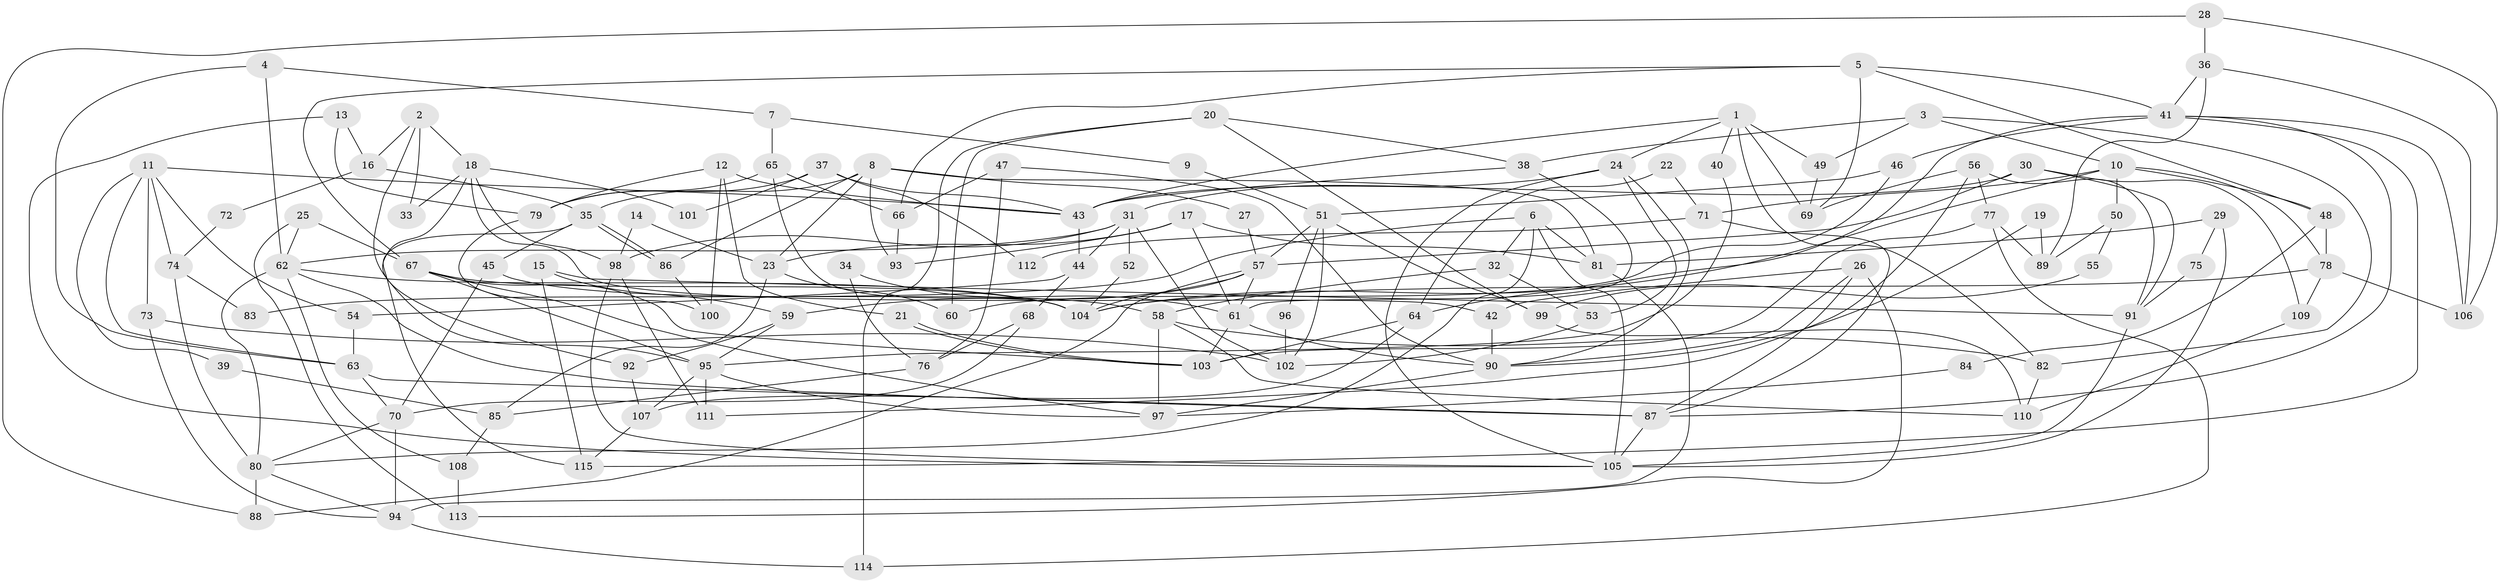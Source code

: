 // Generated by graph-tools (version 1.1) at 2025/26/03/09/25 03:26:22]
// undirected, 115 vertices, 230 edges
graph export_dot {
graph [start="1"]
  node [color=gray90,style=filled];
  1;
  2;
  3;
  4;
  5;
  6;
  7;
  8;
  9;
  10;
  11;
  12;
  13;
  14;
  15;
  16;
  17;
  18;
  19;
  20;
  21;
  22;
  23;
  24;
  25;
  26;
  27;
  28;
  29;
  30;
  31;
  32;
  33;
  34;
  35;
  36;
  37;
  38;
  39;
  40;
  41;
  42;
  43;
  44;
  45;
  46;
  47;
  48;
  49;
  50;
  51;
  52;
  53;
  54;
  55;
  56;
  57;
  58;
  59;
  60;
  61;
  62;
  63;
  64;
  65;
  66;
  67;
  68;
  69;
  70;
  71;
  72;
  73;
  74;
  75;
  76;
  77;
  78;
  79;
  80;
  81;
  82;
  83;
  84;
  85;
  86;
  87;
  88;
  89;
  90;
  91;
  92;
  93;
  94;
  95;
  96;
  97;
  98;
  99;
  100;
  101;
  102;
  103;
  104;
  105;
  106;
  107;
  108;
  109;
  110;
  111;
  112;
  113;
  114;
  115;
  1 -- 43;
  1 -- 82;
  1 -- 24;
  1 -- 40;
  1 -- 49;
  1 -- 69;
  2 -- 18;
  2 -- 95;
  2 -- 16;
  2 -- 33;
  3 -- 10;
  3 -- 38;
  3 -- 49;
  3 -- 82;
  4 -- 62;
  4 -- 63;
  4 -- 7;
  5 -- 67;
  5 -- 69;
  5 -- 41;
  5 -- 48;
  5 -- 66;
  6 -- 80;
  6 -- 81;
  6 -- 32;
  6 -- 83;
  6 -- 105;
  7 -- 65;
  7 -- 9;
  8 -- 35;
  8 -- 23;
  8 -- 27;
  8 -- 81;
  8 -- 86;
  8 -- 93;
  9 -- 51;
  10 -- 104;
  10 -- 48;
  10 -- 50;
  10 -- 71;
  10 -- 78;
  11 -- 43;
  11 -- 73;
  11 -- 39;
  11 -- 54;
  11 -- 63;
  11 -- 74;
  12 -- 79;
  12 -- 43;
  12 -- 21;
  12 -- 100;
  13 -- 105;
  13 -- 16;
  13 -- 79;
  14 -- 23;
  14 -- 98;
  15 -- 91;
  15 -- 59;
  15 -- 115;
  16 -- 35;
  16 -- 72;
  17 -- 81;
  17 -- 93;
  17 -- 23;
  17 -- 61;
  18 -- 92;
  18 -- 98;
  18 -- 33;
  18 -- 42;
  18 -- 101;
  19 -- 89;
  19 -- 90;
  20 -- 99;
  20 -- 38;
  20 -- 60;
  20 -- 114;
  21 -- 103;
  21 -- 103;
  22 -- 64;
  22 -- 71;
  23 -- 60;
  23 -- 85;
  24 -- 90;
  24 -- 31;
  24 -- 53;
  24 -- 105;
  25 -- 113;
  25 -- 62;
  25 -- 67;
  26 -- 90;
  26 -- 87;
  26 -- 42;
  26 -- 113;
  27 -- 57;
  28 -- 106;
  28 -- 36;
  28 -- 88;
  29 -- 81;
  29 -- 105;
  29 -- 75;
  30 -- 91;
  30 -- 57;
  30 -- 43;
  30 -- 109;
  31 -- 62;
  31 -- 44;
  31 -- 52;
  31 -- 98;
  31 -- 102;
  32 -- 58;
  32 -- 53;
  34 -- 76;
  34 -- 61;
  35 -- 86;
  35 -- 86;
  35 -- 115;
  35 -- 45;
  36 -- 41;
  36 -- 106;
  36 -- 89;
  37 -- 79;
  37 -- 43;
  37 -- 101;
  37 -- 112;
  38 -- 61;
  38 -- 43;
  39 -- 85;
  40 -- 95;
  41 -- 115;
  41 -- 46;
  41 -- 64;
  41 -- 87;
  41 -- 106;
  42 -- 90;
  43 -- 44;
  44 -- 54;
  44 -- 68;
  45 -- 58;
  45 -- 70;
  46 -- 51;
  46 -- 60;
  47 -- 66;
  47 -- 90;
  47 -- 76;
  48 -- 78;
  48 -- 84;
  49 -- 69;
  50 -- 89;
  50 -- 55;
  51 -- 102;
  51 -- 57;
  51 -- 96;
  51 -- 99;
  52 -- 104;
  53 -- 102;
  54 -- 63;
  55 -- 99;
  56 -- 111;
  56 -- 69;
  56 -- 77;
  56 -- 91;
  57 -- 61;
  57 -- 104;
  57 -- 59;
  57 -- 88;
  58 -- 97;
  58 -- 110;
  58 -- 82;
  59 -- 95;
  59 -- 92;
  61 -- 103;
  61 -- 90;
  62 -- 80;
  62 -- 87;
  62 -- 104;
  62 -- 108;
  63 -- 87;
  63 -- 70;
  64 -- 103;
  64 -- 107;
  65 -- 104;
  65 -- 79;
  65 -- 66;
  66 -- 93;
  67 -- 103;
  67 -- 95;
  67 -- 97;
  67 -- 104;
  68 -- 70;
  68 -- 76;
  70 -- 80;
  70 -- 94;
  71 -- 87;
  71 -- 112;
  72 -- 74;
  73 -- 102;
  73 -- 94;
  74 -- 80;
  74 -- 83;
  75 -- 91;
  76 -- 85;
  77 -- 114;
  77 -- 89;
  77 -- 103;
  78 -- 104;
  78 -- 106;
  78 -- 109;
  79 -- 100;
  80 -- 88;
  80 -- 94;
  81 -- 94;
  82 -- 110;
  84 -- 97;
  85 -- 108;
  86 -- 100;
  87 -- 105;
  90 -- 97;
  91 -- 105;
  92 -- 107;
  94 -- 114;
  95 -- 97;
  95 -- 107;
  95 -- 111;
  96 -- 102;
  98 -- 105;
  98 -- 111;
  99 -- 110;
  107 -- 115;
  108 -- 113;
  109 -- 110;
}
